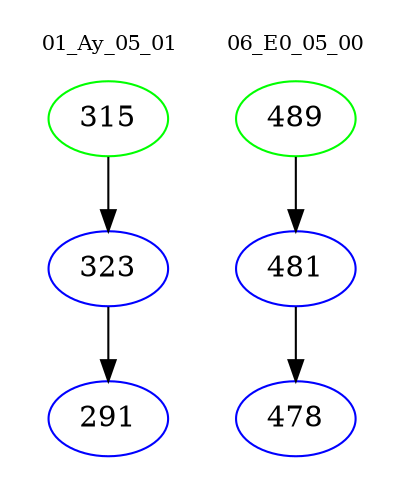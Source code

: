 digraph{
subgraph cluster_0 {
color = white
label = "01_Ay_05_01";
fontsize=10;
T0_315 [label="315", color="green"]
T0_315 -> T0_323 [color="black"]
T0_323 [label="323", color="blue"]
T0_323 -> T0_291 [color="black"]
T0_291 [label="291", color="blue"]
}
subgraph cluster_1 {
color = white
label = "06_E0_05_00";
fontsize=10;
T1_489 [label="489", color="green"]
T1_489 -> T1_481 [color="black"]
T1_481 [label="481", color="blue"]
T1_481 -> T1_478 [color="black"]
T1_478 [label="478", color="blue"]
}
}
